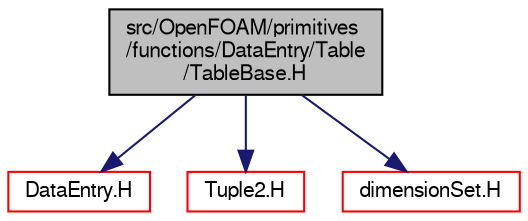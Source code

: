 digraph "src/OpenFOAM/primitives/functions/DataEntry/Table/TableBase.H"
{
  bgcolor="transparent";
  edge [fontname="FreeSans",fontsize="10",labelfontname="FreeSans",labelfontsize="10"];
  node [fontname="FreeSans",fontsize="10",shape=record];
  Node0 [label="src/OpenFOAM/primitives\l/functions/DataEntry/Table\l/TableBase.H",height=0.2,width=0.4,color="black", fillcolor="grey75", style="filled", fontcolor="black"];
  Node0 -> Node1 [color="midnightblue",fontsize="10",style="solid",fontname="FreeSans"];
  Node1 [label="DataEntry.H",height=0.2,width=0.4,color="red",URL="$a12242.html"];
  Node0 -> Node113 [color="midnightblue",fontsize="10",style="solid",fontname="FreeSans"];
  Node113 [label="Tuple2.H",height=0.2,width=0.4,color="red",URL="$a12791.html"];
  Node0 -> Node98 [color="midnightblue",fontsize="10",style="solid",fontname="FreeSans"];
  Node98 [label="dimensionSet.H",height=0.2,width=0.4,color="red",URL="$a09386.html"];
}
